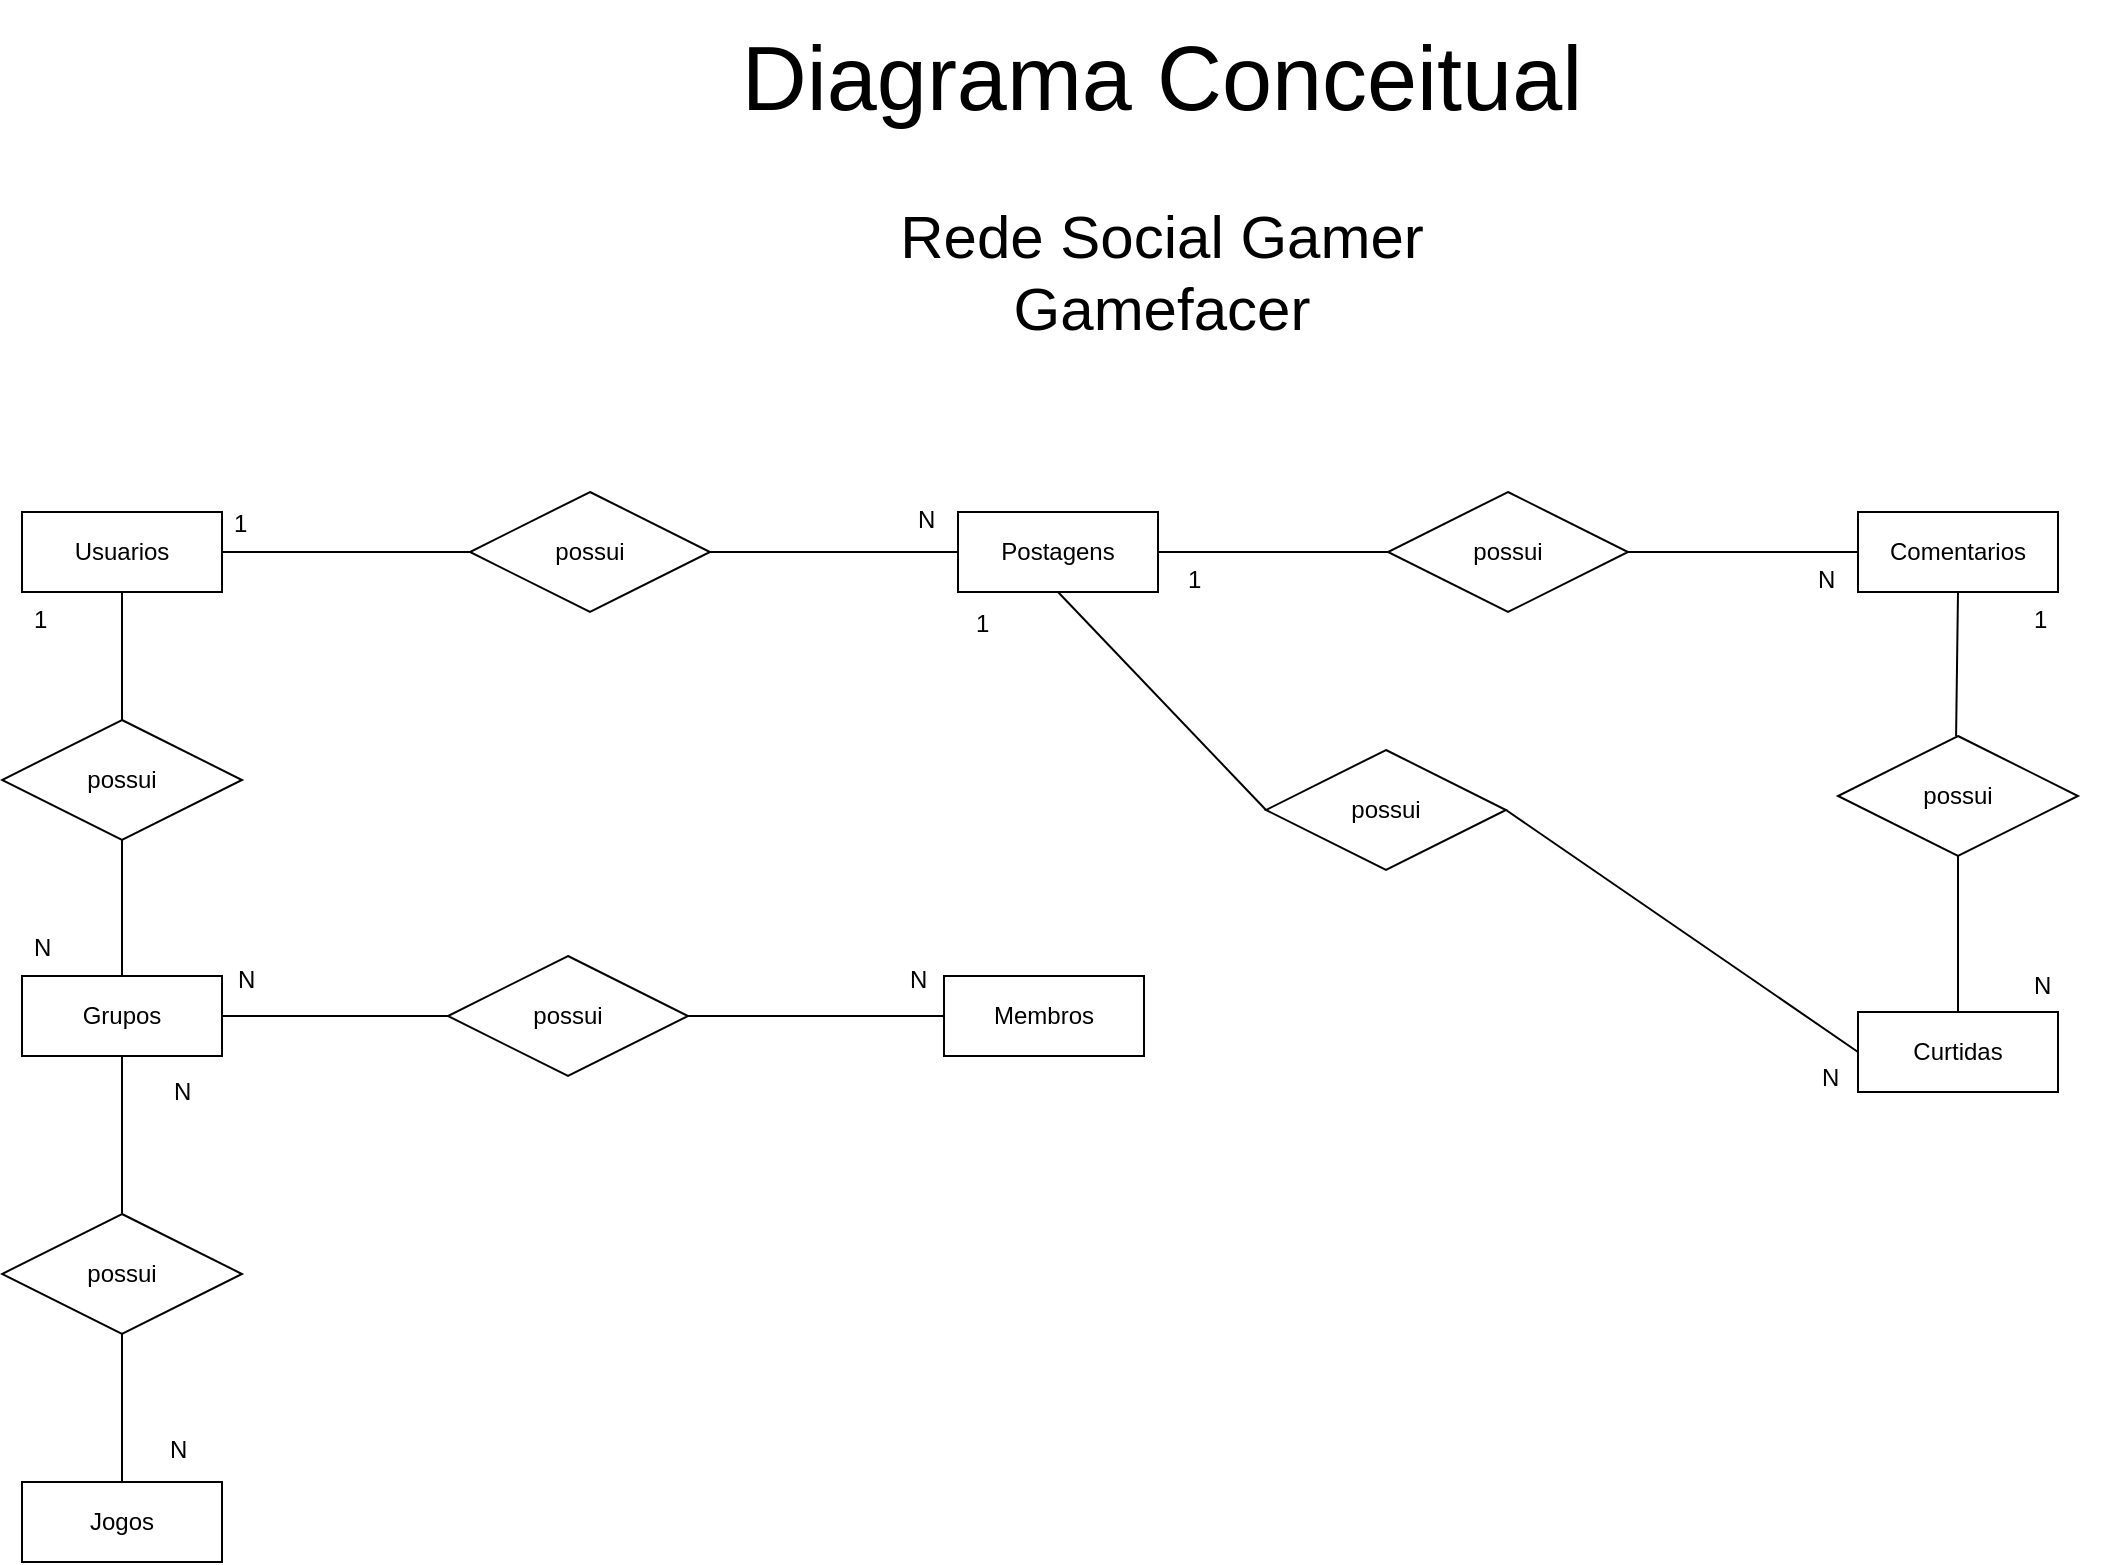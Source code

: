 <mxfile version="24.7.16" pages="2">
  <diagram name="Diagrama Conceitual" id="CC8LLleVV1qBTFCVBhWN">
    <mxGraphModel grid="0" page="0" gridSize="10" guides="1" tooltips="1" connect="1" arrows="1" fold="1" pageScale="1" pageWidth="827" pageHeight="1169" math="0" shadow="0">
      <root>
        <mxCell id="0" />
        <mxCell id="1" parent="0" />
        <mxCell id="x_O4aQSKaC0x3yO4h5Vk-1" value="Diagrama Conceitual" style="text;html=1;align=center;verticalAlign=middle;whiteSpace=wrap;rounded=0;fontSize=45;" vertex="1" parent="1">
          <mxGeometry x="-462" y="-333" width="462" height="77" as="geometry" />
        </mxCell>
        <mxCell id="x_O4aQSKaC0x3yO4h5Vk-2" value="Rede Social Gamer&lt;div&gt;Gamefacer&lt;/div&gt;" style="text;html=1;align=center;verticalAlign=middle;whiteSpace=wrap;rounded=0;fontSize=30;" vertex="1" parent="1">
          <mxGeometry x="-462" y="-236" width="462" height="77" as="geometry" />
        </mxCell>
        <mxCell id="x_O4aQSKaC0x3yO4h5Vk-4" value="Usuarios" style="whiteSpace=wrap;html=1;align=center;" vertex="1" parent="1">
          <mxGeometry x="-801" y="-77" width="100" height="40" as="geometry" />
        </mxCell>
        <mxCell id="x_O4aQSKaC0x3yO4h5Vk-5" value="Postagens" style="whiteSpace=wrap;html=1;align=center;" vertex="1" parent="1">
          <mxGeometry x="-333" y="-77" width="100" height="40" as="geometry" />
        </mxCell>
        <mxCell id="x_O4aQSKaC0x3yO4h5Vk-6" value="Comentarios" style="whiteSpace=wrap;html=1;align=center;" vertex="1" parent="1">
          <mxGeometry x="117" y="-77" width="100" height="40" as="geometry" />
        </mxCell>
        <mxCell id="x_O4aQSKaC0x3yO4h5Vk-7" value="Curtidas" style="whiteSpace=wrap;html=1;align=center;" vertex="1" parent="1">
          <mxGeometry x="117" y="173" width="100" height="40" as="geometry" />
        </mxCell>
        <mxCell id="x_O4aQSKaC0x3yO4h5Vk-8" value="Grupos" style="whiteSpace=wrap;html=1;align=center;" vertex="1" parent="1">
          <mxGeometry x="-801" y="155" width="100" height="40" as="geometry" />
        </mxCell>
        <mxCell id="x_O4aQSKaC0x3yO4h5Vk-9" value="Membros" style="whiteSpace=wrap;html=1;align=center;" vertex="1" parent="1">
          <mxGeometry x="-340" y="155" width="100" height="40" as="geometry" />
        </mxCell>
        <mxCell id="x_O4aQSKaC0x3yO4h5Vk-10" value="Jogos" style="whiteSpace=wrap;html=1;align=center;" vertex="1" parent="1">
          <mxGeometry x="-801" y="408" width="100" height="40" as="geometry" />
        </mxCell>
        <mxCell id="x_O4aQSKaC0x3yO4h5Vk-11" value="possui" style="shape=rhombus;perimeter=rhombusPerimeter;whiteSpace=wrap;html=1;align=center;" vertex="1" parent="1">
          <mxGeometry x="-577" y="-87" width="120" height="60" as="geometry" />
        </mxCell>
        <mxCell id="x_O4aQSKaC0x3yO4h5Vk-12" value="possui" style="shape=rhombus;perimeter=rhombusPerimeter;whiteSpace=wrap;html=1;align=center;" vertex="1" parent="1">
          <mxGeometry x="-118" y="-87" width="120" height="60" as="geometry" />
        </mxCell>
        <mxCell id="x_O4aQSKaC0x3yO4h5Vk-13" value="possui" style="shape=rhombus;perimeter=rhombusPerimeter;whiteSpace=wrap;html=1;align=center;" vertex="1" parent="1">
          <mxGeometry x="107" y="35" width="120" height="60" as="geometry" />
        </mxCell>
        <mxCell id="x_O4aQSKaC0x3yO4h5Vk-14" value="possui" style="shape=rhombus;perimeter=rhombusPerimeter;whiteSpace=wrap;html=1;align=center;" vertex="1" parent="1">
          <mxGeometry x="-811" y="274" width="120" height="60" as="geometry" />
        </mxCell>
        <mxCell id="x_O4aQSKaC0x3yO4h5Vk-15" value="possui" style="shape=rhombus;perimeter=rhombusPerimeter;whiteSpace=wrap;html=1;align=center;" vertex="1" parent="1">
          <mxGeometry x="-588" y="145" width="120" height="60" as="geometry" />
        </mxCell>
        <mxCell id="x_O4aQSKaC0x3yO4h5Vk-16" value="" style="endArrow=none;html=1;rounded=0;fontSize=12;startSize=8;endSize=8;curved=1;exitX=1;exitY=0.5;exitDx=0;exitDy=0;entryX=0;entryY=0.5;entryDx=0;entryDy=0;" edge="1" parent="1" source="x_O4aQSKaC0x3yO4h5Vk-4" target="x_O4aQSKaC0x3yO4h5Vk-11">
          <mxGeometry relative="1" as="geometry">
            <mxPoint x="-718" y="-8" as="sourcePoint" />
            <mxPoint x="-558" y="-8" as="targetPoint" />
          </mxGeometry>
        </mxCell>
        <mxCell id="x_O4aQSKaC0x3yO4h5Vk-17" value="" style="endArrow=none;html=1;rounded=0;fontSize=12;startSize=8;endSize=8;curved=1;exitX=1;exitY=0.5;exitDx=0;exitDy=0;entryX=0;entryY=0.5;entryDx=0;entryDy=0;" edge="1" parent="1" source="x_O4aQSKaC0x3yO4h5Vk-11" target="x_O4aQSKaC0x3yO4h5Vk-5">
          <mxGeometry relative="1" as="geometry">
            <mxPoint x="-471" y="4" as="sourcePoint" />
            <mxPoint x="-351" y="4" as="targetPoint" />
          </mxGeometry>
        </mxCell>
        <mxCell id="x_O4aQSKaC0x3yO4h5Vk-18" value="" style="endArrow=none;html=1;rounded=0;fontSize=12;startSize=8;endSize=8;curved=1;exitX=1;exitY=0.5;exitDx=0;exitDy=0;entryX=0;entryY=0.5;entryDx=0;entryDy=0;" edge="1" parent="1" source="x_O4aQSKaC0x3yO4h5Vk-5" target="x_O4aQSKaC0x3yO4h5Vk-12">
          <mxGeometry relative="1" as="geometry">
            <mxPoint x="-233" y="-47" as="sourcePoint" />
            <mxPoint x="-109" y="-47" as="targetPoint" />
          </mxGeometry>
        </mxCell>
        <mxCell id="x_O4aQSKaC0x3yO4h5Vk-19" value="" style="endArrow=none;html=1;rounded=0;fontSize=12;startSize=8;endSize=8;curved=1;exitX=1;exitY=0.5;exitDx=0;exitDy=0;entryX=0;entryY=0.5;entryDx=0;entryDy=0;" edge="1" parent="1" source="x_O4aQSKaC0x3yO4h5Vk-12" target="x_O4aQSKaC0x3yO4h5Vk-6">
          <mxGeometry relative="1" as="geometry">
            <mxPoint x="-14.96" y="-17.02" as="sourcePoint" />
            <mxPoint x="107" y="-19" as="targetPoint" />
          </mxGeometry>
        </mxCell>
        <mxCell id="x_O4aQSKaC0x3yO4h5Vk-21" value="" style="endArrow=none;html=1;rounded=0;fontSize=12;startSize=8;endSize=8;curved=1;exitX=0.5;exitY=1;exitDx=0;exitDy=0;entryX=0.492;entryY=0;entryDx=0;entryDy=0;entryPerimeter=0;" edge="1" parent="1" source="x_O4aQSKaC0x3yO4h5Vk-6" target="x_O4aQSKaC0x3yO4h5Vk-13">
          <mxGeometry relative="1" as="geometry">
            <mxPoint x="15" y="7" as="sourcePoint" />
            <mxPoint x="130" y="7" as="targetPoint" />
          </mxGeometry>
        </mxCell>
        <mxCell id="x_O4aQSKaC0x3yO4h5Vk-22" value="" style="endArrow=none;html=1;rounded=0;fontSize=12;startSize=8;endSize=8;curved=1;exitX=0.5;exitY=1;exitDx=0;exitDy=0;entryX=0.5;entryY=0;entryDx=0;entryDy=0;" edge="1" parent="1" source="x_O4aQSKaC0x3yO4h5Vk-13" target="x_O4aQSKaC0x3yO4h5Vk-7">
          <mxGeometry relative="1" as="geometry">
            <mxPoint x="89" y="90" as="sourcePoint" />
            <mxPoint x="88" y="162" as="targetPoint" />
          </mxGeometry>
        </mxCell>
        <mxCell id="x_O4aQSKaC0x3yO4h5Vk-24" value="" style="endArrow=none;html=1;rounded=0;fontSize=12;startSize=8;endSize=8;curved=1;exitX=1;exitY=0.5;exitDx=0;exitDy=0;entryX=0;entryY=0.5;entryDx=0;entryDy=0;" edge="1" parent="1" source="S9aa1LkK4K-3fdbfS3HC-1" target="x_O4aQSKaC0x3yO4h5Vk-7">
          <mxGeometry relative="1" as="geometry">
            <mxPoint x="-33" y="59" as="sourcePoint" />
            <mxPoint x="-33" y="137" as="targetPoint" />
          </mxGeometry>
        </mxCell>
        <mxCell id="x_O4aQSKaC0x3yO4h5Vk-25" value="1" style="text;strokeColor=none;fillColor=none;spacingLeft=4;spacingRight=4;overflow=hidden;rotatable=0;points=[[0,0.5],[1,0.5]];portConstraint=eastwest;fontSize=12;whiteSpace=wrap;html=1;" vertex="1" parent="1">
          <mxGeometry x="-701" y="-85" width="40" height="30" as="geometry" />
        </mxCell>
        <mxCell id="x_O4aQSKaC0x3yO4h5Vk-26" value="N" style="text;strokeColor=none;fillColor=none;spacingLeft=4;spacingRight=4;overflow=hidden;rotatable=0;points=[[0,0.5],[1,0.5]];portConstraint=eastwest;fontSize=12;whiteSpace=wrap;html=1;" vertex="1" parent="1">
          <mxGeometry x="-359" y="-87" width="40" height="30" as="geometry" />
        </mxCell>
        <mxCell id="x_O4aQSKaC0x3yO4h5Vk-27" value="N" style="text;strokeColor=none;fillColor=none;spacingLeft=4;spacingRight=4;overflow=hidden;rotatable=0;points=[[0,0.5],[1,0.5]];portConstraint=eastwest;fontSize=12;whiteSpace=wrap;html=1;" vertex="1" parent="1">
          <mxGeometry x="91" y="-57" width="40" height="30" as="geometry" />
        </mxCell>
        <mxCell id="x_O4aQSKaC0x3yO4h5Vk-28" value="N" style="text;strokeColor=none;fillColor=none;spacingLeft=4;spacingRight=4;overflow=hidden;rotatable=0;points=[[0,0.5],[1,0.5]];portConstraint=eastwest;fontSize=12;whiteSpace=wrap;html=1;" vertex="1" parent="1">
          <mxGeometry x="199" y="146" width="40" height="30" as="geometry" />
        </mxCell>
        <mxCell id="x_O4aQSKaC0x3yO4h5Vk-29" value="N" style="text;strokeColor=none;fillColor=none;spacingLeft=4;spacingRight=4;overflow=hidden;rotatable=0;points=[[0,0.5],[1,0.5]];portConstraint=eastwest;fontSize=12;whiteSpace=wrap;html=1;" vertex="1" parent="1">
          <mxGeometry x="93" y="192" width="40" height="30" as="geometry" />
        </mxCell>
        <mxCell id="x_O4aQSKaC0x3yO4h5Vk-30" value="1" style="text;strokeColor=none;fillColor=none;spacingLeft=4;spacingRight=4;overflow=hidden;rotatable=0;points=[[0,0.5],[1,0.5]];portConstraint=eastwest;fontSize=12;whiteSpace=wrap;html=1;" vertex="1" parent="1">
          <mxGeometry x="199" y="-37" width="40" height="30" as="geometry" />
        </mxCell>
        <mxCell id="x_O4aQSKaC0x3yO4h5Vk-31" value="1" style="text;strokeColor=none;fillColor=none;spacingLeft=4;spacingRight=4;overflow=hidden;rotatable=0;points=[[0,0.5],[1,0.5]];portConstraint=eastwest;fontSize=12;whiteSpace=wrap;html=1;" vertex="1" parent="1">
          <mxGeometry x="-330" y="-35" width="40" height="30" as="geometry" />
        </mxCell>
        <mxCell id="x_O4aQSKaC0x3yO4h5Vk-32" value="" style="endArrow=none;html=1;rounded=0;fontSize=12;startSize=8;endSize=8;curved=1;exitX=1;exitY=0.5;exitDx=0;exitDy=0;entryX=0;entryY=0.5;entryDx=0;entryDy=0;" edge="1" parent="1" source="x_O4aQSKaC0x3yO4h5Vk-8" target="x_O4aQSKaC0x3yO4h5Vk-15">
          <mxGeometry relative="1" as="geometry">
            <mxPoint x="-664" y="139" as="sourcePoint" />
            <mxPoint x="-540" y="139" as="targetPoint" />
          </mxGeometry>
        </mxCell>
        <mxCell id="x_O4aQSKaC0x3yO4h5Vk-33" value="possui" style="shape=rhombus;perimeter=rhombusPerimeter;whiteSpace=wrap;html=1;align=center;" vertex="1" parent="1">
          <mxGeometry x="-811" y="27" width="120" height="60" as="geometry" />
        </mxCell>
        <mxCell id="x_O4aQSKaC0x3yO4h5Vk-34" value="" style="endArrow=none;html=1;rounded=0;fontSize=12;startSize=8;endSize=8;curved=1;exitX=0.5;exitY=1;exitDx=0;exitDy=0;entryX=0.5;entryY=0;entryDx=0;entryDy=0;" edge="1" parent="1" source="x_O4aQSKaC0x3yO4h5Vk-4" target="x_O4aQSKaC0x3yO4h5Vk-33">
          <mxGeometry relative="1" as="geometry">
            <mxPoint x="-665" y="47" as="sourcePoint" />
            <mxPoint x="-751" y="32" as="targetPoint" />
          </mxGeometry>
        </mxCell>
        <mxCell id="x_O4aQSKaC0x3yO4h5Vk-35" value="" style="endArrow=none;html=1;rounded=0;fontSize=12;startSize=8;endSize=8;curved=1;entryX=0.5;entryY=0;entryDx=0;entryDy=0;exitX=0.5;exitY=1;exitDx=0;exitDy=0;" edge="1" parent="1" source="x_O4aQSKaC0x3yO4h5Vk-33" target="x_O4aQSKaC0x3yO4h5Vk-8">
          <mxGeometry relative="1" as="geometry">
            <mxPoint x="-751" y="100" as="sourcePoint" />
            <mxPoint x="-685" y="124" as="targetPoint" />
          </mxGeometry>
        </mxCell>
        <mxCell id="x_O4aQSKaC0x3yO4h5Vk-36" value="" style="endArrow=none;html=1;rounded=0;fontSize=12;startSize=8;endSize=8;curved=1;exitX=1;exitY=0.5;exitDx=0;exitDy=0;entryX=0;entryY=0.5;entryDx=0;entryDy=0;" edge="1" parent="1" source="x_O4aQSKaC0x3yO4h5Vk-15" target="x_O4aQSKaC0x3yO4h5Vk-9">
          <mxGeometry relative="1" as="geometry">
            <mxPoint x="-497" y="218" as="sourcePoint" />
            <mxPoint x="-384" y="218" as="targetPoint" />
          </mxGeometry>
        </mxCell>
        <mxCell id="x_O4aQSKaC0x3yO4h5Vk-39" value="1" style="text;strokeColor=none;fillColor=none;spacingLeft=4;spacingRight=4;overflow=hidden;rotatable=0;points=[[0,0.5],[1,0.5]];portConstraint=eastwest;fontSize=12;whiteSpace=wrap;html=1;" vertex="1" parent="1">
          <mxGeometry x="-801" y="-37" width="40" height="30" as="geometry" />
        </mxCell>
        <mxCell id="x_O4aQSKaC0x3yO4h5Vk-40" value="N" style="text;strokeColor=none;fillColor=none;spacingLeft=4;spacingRight=4;overflow=hidden;rotatable=0;points=[[0,0.5],[1,0.5]];portConstraint=eastwest;fontSize=12;whiteSpace=wrap;html=1;" vertex="1" parent="1">
          <mxGeometry x="-801" y="127" width="40" height="30" as="geometry" />
        </mxCell>
        <mxCell id="x_O4aQSKaC0x3yO4h5Vk-41" value="N" style="text;strokeColor=none;fillColor=none;spacingLeft=4;spacingRight=4;overflow=hidden;rotatable=0;points=[[0,0.5],[1,0.5]];portConstraint=eastwest;fontSize=12;whiteSpace=wrap;html=1;" vertex="1" parent="1">
          <mxGeometry x="-731" y="199" width="40" height="30" as="geometry" />
        </mxCell>
        <mxCell id="x_O4aQSKaC0x3yO4h5Vk-42" value="N" style="text;strokeColor=none;fillColor=none;spacingLeft=4;spacingRight=4;overflow=hidden;rotatable=0;points=[[0,0.5],[1,0.5]];portConstraint=eastwest;fontSize=12;whiteSpace=wrap;html=1;" vertex="1" parent="1">
          <mxGeometry x="-733" y="378" width="40" height="30" as="geometry" />
        </mxCell>
        <mxCell id="x_O4aQSKaC0x3yO4h5Vk-43" value="N" style="text;strokeColor=none;fillColor=none;spacingLeft=4;spacingRight=4;overflow=hidden;rotatable=0;points=[[0,0.5],[1,0.5]];portConstraint=eastwest;fontSize=12;whiteSpace=wrap;html=1;" vertex="1" parent="1">
          <mxGeometry x="-699" y="143" width="40" height="30" as="geometry" />
        </mxCell>
        <mxCell id="x_O4aQSKaC0x3yO4h5Vk-44" value="N" style="text;strokeColor=none;fillColor=none;spacingLeft=4;spacingRight=4;overflow=hidden;rotatable=0;points=[[0,0.5],[1,0.5]];portConstraint=eastwest;fontSize=12;whiteSpace=wrap;html=1;" vertex="1" parent="1">
          <mxGeometry x="-363" y="143" width="40" height="30" as="geometry" />
        </mxCell>
        <mxCell id="x_O4aQSKaC0x3yO4h5Vk-45" value="" style="endArrow=none;html=1;rounded=0;fontSize=12;startSize=8;endSize=8;curved=1;entryX=0.5;entryY=0;entryDx=0;entryDy=0;exitX=0.5;exitY=1;exitDx=0;exitDy=0;" edge="1" parent="1" source="x_O4aQSKaC0x3yO4h5Vk-8" target="x_O4aQSKaC0x3yO4h5Vk-14">
          <mxGeometry relative="1" as="geometry">
            <mxPoint x="-674" y="211" as="sourcePoint" />
            <mxPoint x="-674" y="279" as="targetPoint" />
          </mxGeometry>
        </mxCell>
        <mxCell id="x_O4aQSKaC0x3yO4h5Vk-46" value="" style="endArrow=none;html=1;rounded=0;fontSize=12;startSize=8;endSize=8;curved=1;entryX=0.5;entryY=0;entryDx=0;entryDy=0;exitX=0.5;exitY=1;exitDx=0;exitDy=0;" edge="1" parent="1" source="x_O4aQSKaC0x3yO4h5Vk-14" target="x_O4aQSKaC0x3yO4h5Vk-10">
          <mxGeometry relative="1" as="geometry">
            <mxPoint x="-653" y="313" as="sourcePoint" />
            <mxPoint x="-653" y="392" as="targetPoint" />
          </mxGeometry>
        </mxCell>
        <mxCell id="S9aa1LkK4K-3fdbfS3HC-1" value="possui" style="shape=rhombus;perimeter=rhombusPerimeter;whiteSpace=wrap;html=1;align=center;" vertex="1" parent="1">
          <mxGeometry x="-179" y="42" width="120" height="60" as="geometry" />
        </mxCell>
        <mxCell id="S9aa1LkK4K-3fdbfS3HC-2" value="" style="endArrow=none;html=1;rounded=0;fontSize=12;startSize=8;endSize=8;curved=1;exitX=0.5;exitY=1;exitDx=0;exitDy=0;entryX=0;entryY=0.5;entryDx=0;entryDy=0;" edge="1" parent="1" source="x_O4aQSKaC0x3yO4h5Vk-5" target="S9aa1LkK4K-3fdbfS3HC-1">
          <mxGeometry relative="1" as="geometry">
            <mxPoint x="-277" y="39" as="sourcePoint" />
            <mxPoint x="-131" y="132" as="targetPoint" />
          </mxGeometry>
        </mxCell>
        <mxCell id="S9aa1LkK4K-3fdbfS3HC-3" value="1" style="text;strokeColor=none;fillColor=none;spacingLeft=4;spacingRight=4;overflow=hidden;rotatable=0;points=[[0,0.5],[1,0.5]];portConstraint=eastwest;fontSize=12;whiteSpace=wrap;html=1;" vertex="1" parent="1">
          <mxGeometry x="-224" y="-57" width="40" height="30" as="geometry" />
        </mxCell>
      </root>
    </mxGraphModel>
  </diagram>
  <diagram id="h6Gxv3cjjbfuJWmUuY9S" name="Diagrama Logico">
    <mxGraphModel grid="0" page="0" gridSize="10" guides="1" tooltips="1" connect="1" arrows="1" fold="1" pageScale="1" pageWidth="827" pageHeight="1169" math="0" shadow="0">
      <root>
        <mxCell id="0" />
        <mxCell id="1" parent="0" />
        <mxCell id="qojPGHn3LLw-u9lGadzY-1" value="Diagrama Lógico" style="text;html=1;align=center;verticalAlign=middle;whiteSpace=wrap;rounded=0;fontSize=45;" vertex="1" parent="1">
          <mxGeometry x="-223" y="-841" width="462" height="77" as="geometry" />
        </mxCell>
        <mxCell id="vTq5wuSAa58Qdb8LBSVn-1" value="Rede Social Gamer&lt;div&gt;Gamefacer&lt;/div&gt;" style="text;html=1;align=center;verticalAlign=middle;whiteSpace=wrap;rounded=0;fontSize=30;" vertex="1" parent="1">
          <mxGeometry x="-228" y="-757" width="462" height="77" as="geometry" />
        </mxCell>
        <mxCell id="4cTYFnNjRpCWiYsqCbcR-1" value="Usuarios" style="shape=table;startSize=30;container=1;collapsible=1;childLayout=tableLayout;fixedRows=1;rowLines=0;fontStyle=1;align=center;resizeLast=1;html=1;" vertex="1" parent="1">
          <mxGeometry x="-907" y="-487" width="239.75" height="210" as="geometry" />
        </mxCell>
        <mxCell id="4cTYFnNjRpCWiYsqCbcR-2" value="" style="shape=tableRow;horizontal=0;startSize=0;swimlaneHead=0;swimlaneBody=0;fillColor=none;collapsible=0;dropTarget=0;points=[[0,0.5],[1,0.5]];portConstraint=eastwest;top=0;left=0;right=0;bottom=1;" vertex="1" parent="4cTYFnNjRpCWiYsqCbcR-1">
          <mxGeometry y="30" width="239.75" height="30" as="geometry" />
        </mxCell>
        <mxCell id="4cTYFnNjRpCWiYsqCbcR-3" value="PK" style="shape=partialRectangle;connectable=0;fillColor=none;top=0;left=0;bottom=0;right=0;fontStyle=1;overflow=hidden;whiteSpace=wrap;html=1;" vertex="1" parent="4cTYFnNjRpCWiYsqCbcR-2">
          <mxGeometry width="30" height="30" as="geometry">
            <mxRectangle width="30" height="30" as="alternateBounds" />
          </mxGeometry>
        </mxCell>
        <mxCell id="4cTYFnNjRpCWiYsqCbcR-4" value="IdUsuario : INT" style="shape=partialRectangle;connectable=0;fillColor=none;top=0;left=0;bottom=0;right=0;align=left;spacingLeft=6;fontStyle=5;overflow=hidden;whiteSpace=wrap;html=1;" vertex="1" parent="4cTYFnNjRpCWiYsqCbcR-2">
          <mxGeometry x="30" width="209.75" height="30" as="geometry">
            <mxRectangle width="209.75" height="30" as="alternateBounds" />
          </mxGeometry>
        </mxCell>
        <mxCell id="4cTYFnNjRpCWiYsqCbcR-5" value="" style="shape=tableRow;horizontal=0;startSize=0;swimlaneHead=0;swimlaneBody=0;fillColor=none;collapsible=0;dropTarget=0;points=[[0,0.5],[1,0.5]];portConstraint=eastwest;top=0;left=0;right=0;bottom=0;" vertex="1" parent="4cTYFnNjRpCWiYsqCbcR-1">
          <mxGeometry y="60" width="239.75" height="30" as="geometry" />
        </mxCell>
        <mxCell id="4cTYFnNjRpCWiYsqCbcR-6" value="" style="shape=partialRectangle;connectable=0;fillColor=none;top=0;left=0;bottom=0;right=0;editable=1;overflow=hidden;whiteSpace=wrap;html=1;" vertex="1" parent="4cTYFnNjRpCWiYsqCbcR-5">
          <mxGeometry width="30" height="30" as="geometry">
            <mxRectangle width="30" height="30" as="alternateBounds" />
          </mxGeometry>
        </mxCell>
        <mxCell id="4cTYFnNjRpCWiYsqCbcR-7" value="NomeUsuario : NVARCHAR(MAX)" style="shape=partialRectangle;connectable=0;fillColor=none;top=0;left=0;bottom=0;right=0;align=left;spacingLeft=6;overflow=hidden;whiteSpace=wrap;html=1;" vertex="1" parent="4cTYFnNjRpCWiYsqCbcR-5">
          <mxGeometry x="30" width="209.75" height="30" as="geometry">
            <mxRectangle width="209.75" height="30" as="alternateBounds" />
          </mxGeometry>
        </mxCell>
        <mxCell id="4cTYFnNjRpCWiYsqCbcR-8" value="" style="shape=tableRow;horizontal=0;startSize=0;swimlaneHead=0;swimlaneBody=0;fillColor=none;collapsible=0;dropTarget=0;points=[[0,0.5],[1,0.5]];portConstraint=eastwest;top=0;left=0;right=0;bottom=0;" vertex="1" parent="4cTYFnNjRpCWiYsqCbcR-1">
          <mxGeometry y="90" width="239.75" height="30" as="geometry" />
        </mxCell>
        <mxCell id="4cTYFnNjRpCWiYsqCbcR-9" value="" style="shape=partialRectangle;connectable=0;fillColor=none;top=0;left=0;bottom=0;right=0;editable=1;overflow=hidden;whiteSpace=wrap;html=1;" vertex="1" parent="4cTYFnNjRpCWiYsqCbcR-8">
          <mxGeometry width="30" height="30" as="geometry">
            <mxRectangle width="30" height="30" as="alternateBounds" />
          </mxGeometry>
        </mxCell>
        <mxCell id="4cTYFnNjRpCWiYsqCbcR-10" value="Email : NVARCHAR(MAX)" style="shape=partialRectangle;connectable=0;fillColor=none;top=0;left=0;bottom=0;right=0;align=left;spacingLeft=6;overflow=hidden;whiteSpace=wrap;html=1;" vertex="1" parent="4cTYFnNjRpCWiYsqCbcR-8">
          <mxGeometry x="30" width="209.75" height="30" as="geometry">
            <mxRectangle width="209.75" height="30" as="alternateBounds" />
          </mxGeometry>
        </mxCell>
        <mxCell id="4cTYFnNjRpCWiYsqCbcR-11" value="" style="shape=tableRow;horizontal=0;startSize=0;swimlaneHead=0;swimlaneBody=0;fillColor=none;collapsible=0;dropTarget=0;points=[[0,0.5],[1,0.5]];portConstraint=eastwest;top=0;left=0;right=0;bottom=0;" vertex="1" parent="4cTYFnNjRpCWiYsqCbcR-1">
          <mxGeometry y="120" width="239.75" height="30" as="geometry" />
        </mxCell>
        <mxCell id="4cTYFnNjRpCWiYsqCbcR-12" value="" style="shape=partialRectangle;connectable=0;fillColor=none;top=0;left=0;bottom=0;right=0;editable=1;overflow=hidden;whiteSpace=wrap;html=1;" vertex="1" parent="4cTYFnNjRpCWiYsqCbcR-11">
          <mxGeometry width="30" height="30" as="geometry">
            <mxRectangle width="30" height="30" as="alternateBounds" />
          </mxGeometry>
        </mxCell>
        <mxCell id="4cTYFnNjRpCWiYsqCbcR-13" value="Senha : NVARCHAR(MAX)" style="shape=partialRectangle;connectable=0;fillColor=none;top=0;left=0;bottom=0;right=0;align=left;spacingLeft=6;overflow=hidden;whiteSpace=wrap;html=1;" vertex="1" parent="4cTYFnNjRpCWiYsqCbcR-11">
          <mxGeometry x="30" width="209.75" height="30" as="geometry">
            <mxRectangle width="209.75" height="30" as="alternateBounds" />
          </mxGeometry>
        </mxCell>
        <mxCell id="4cTYFnNjRpCWiYsqCbcR-14" value="" style="shape=tableRow;horizontal=0;startSize=0;swimlaneHead=0;swimlaneBody=0;fillColor=none;collapsible=0;dropTarget=0;points=[[0,0.5],[1,0.5]];portConstraint=eastwest;top=0;left=0;right=0;bottom=0;" vertex="1" parent="4cTYFnNjRpCWiYsqCbcR-1">
          <mxGeometry y="150" width="239.75" height="30" as="geometry" />
        </mxCell>
        <mxCell id="4cTYFnNjRpCWiYsqCbcR-15" value="" style="shape=partialRectangle;connectable=0;fillColor=none;top=0;left=0;bottom=0;right=0;editable=1;overflow=hidden;whiteSpace=wrap;html=1;" vertex="1" parent="4cTYFnNjRpCWiYsqCbcR-14">
          <mxGeometry width="30" height="30" as="geometry">
            <mxRectangle width="30" height="30" as="alternateBounds" />
          </mxGeometry>
        </mxCell>
        <mxCell id="4cTYFnNjRpCWiYsqCbcR-16" value="DataCriacao: NVARCHAR(MAX)" style="shape=partialRectangle;connectable=0;fillColor=none;top=0;left=0;bottom=0;right=0;align=left;spacingLeft=6;overflow=hidden;whiteSpace=wrap;html=1;" vertex="1" parent="4cTYFnNjRpCWiYsqCbcR-14">
          <mxGeometry x="30" width="209.75" height="30" as="geometry">
            <mxRectangle width="209.75" height="30" as="alternateBounds" />
          </mxGeometry>
        </mxCell>
        <mxCell id="4cTYFnNjRpCWiYsqCbcR-17" value="" style="shape=tableRow;horizontal=0;startSize=0;swimlaneHead=0;swimlaneBody=0;fillColor=none;collapsible=0;dropTarget=0;points=[[0,0.5],[1,0.5]];portConstraint=eastwest;top=0;left=0;right=0;bottom=0;" vertex="1" parent="4cTYFnNjRpCWiYsqCbcR-1">
          <mxGeometry y="180" width="239.75" height="30" as="geometry" />
        </mxCell>
        <mxCell id="4cTYFnNjRpCWiYsqCbcR-18" value="" style="shape=partialRectangle;connectable=0;fillColor=none;top=0;left=0;bottom=0;right=0;editable=1;overflow=hidden;whiteSpace=wrap;html=1;" vertex="1" parent="4cTYFnNjRpCWiYsqCbcR-17">
          <mxGeometry width="30" height="30" as="geometry">
            <mxRectangle width="30" height="30" as="alternateBounds" />
          </mxGeometry>
        </mxCell>
        <mxCell id="4cTYFnNjRpCWiYsqCbcR-19" value="AvatarURL: NVARCHAR(MAX)" style="shape=partialRectangle;connectable=0;fillColor=none;top=0;left=0;bottom=0;right=0;align=left;spacingLeft=6;overflow=hidden;whiteSpace=wrap;html=1;" vertex="1" parent="4cTYFnNjRpCWiYsqCbcR-17">
          <mxGeometry x="30" width="209.75" height="30" as="geometry">
            <mxRectangle width="209.75" height="30" as="alternateBounds" />
          </mxGeometry>
        </mxCell>
        <mxCell id="zSYXW1qYqLA8g867tIXC-58" value="Postagens" style="shape=table;startSize=30;container=1;collapsible=1;childLayout=tableLayout;fixedRows=1;rowLines=0;fontStyle=1;align=center;resizeLast=1;html=1;whiteSpace=wrap;" vertex="1" parent="1">
          <mxGeometry x="-489" y="-660" width="273.75" height="180" as="geometry" />
        </mxCell>
        <mxCell id="zSYXW1qYqLA8g867tIXC-62" value="" style="shape=tableRow;horizontal=0;startSize=0;swimlaneHead=0;swimlaneBody=0;fillColor=none;collapsible=0;dropTarget=0;points=[[0,0.5],[1,0.5]];portConstraint=eastwest;top=0;left=0;right=0;bottom=1;html=1;" vertex="1" parent="zSYXW1qYqLA8g867tIXC-58">
          <mxGeometry y="30" width="273.75" height="30" as="geometry" />
        </mxCell>
        <mxCell id="zSYXW1qYqLA8g867tIXC-63" value="PK" style="shape=partialRectangle;connectable=0;fillColor=none;top=0;left=0;bottom=0;right=0;fontStyle=1;overflow=hidden;html=1;whiteSpace=wrap;" vertex="1" parent="zSYXW1qYqLA8g867tIXC-62">
          <mxGeometry width="60" height="30" as="geometry">
            <mxRectangle width="60" height="30" as="alternateBounds" />
          </mxGeometry>
        </mxCell>
        <mxCell id="zSYXW1qYqLA8g867tIXC-64" value="IdPostagem : INT" style="shape=partialRectangle;connectable=0;fillColor=none;top=0;left=0;bottom=0;right=0;align=left;spacingLeft=6;fontStyle=5;overflow=hidden;html=1;whiteSpace=wrap;" vertex="1" parent="zSYXW1qYqLA8g867tIXC-62">
          <mxGeometry x="60" width="213.75" height="30" as="geometry">
            <mxRectangle width="213.75" height="30" as="alternateBounds" />
          </mxGeometry>
        </mxCell>
        <mxCell id="zSYXW1qYqLA8g867tIXC-104" value="" style="shape=tableRow;horizontal=0;startSize=0;swimlaneHead=0;swimlaneBody=0;fillColor=none;collapsible=0;dropTarget=0;points=[[0,0.5],[1,0.5]];portConstraint=eastwest;top=0;left=0;right=0;bottom=0;html=1;" vertex="1" parent="zSYXW1qYqLA8g867tIXC-58">
          <mxGeometry y="60" width="273.75" height="30" as="geometry" />
        </mxCell>
        <mxCell id="zSYXW1qYqLA8g867tIXC-105" value="" style="shape=partialRectangle;connectable=0;fillColor=none;top=0;left=0;bottom=0;right=0;editable=1;overflow=hidden;html=1;whiteSpace=wrap;" vertex="1" parent="zSYXW1qYqLA8g867tIXC-104">
          <mxGeometry width="60" height="30" as="geometry">
            <mxRectangle width="60" height="30" as="alternateBounds" />
          </mxGeometry>
        </mxCell>
        <mxCell id="zSYXW1qYqLA8g867tIXC-106" value="ConteudoTexto : NVARCHAR(MAX)" style="shape=partialRectangle;connectable=0;fillColor=none;top=0;left=0;bottom=0;right=0;align=left;spacingLeft=6;overflow=hidden;html=1;whiteSpace=wrap;" vertex="1" parent="zSYXW1qYqLA8g867tIXC-104">
          <mxGeometry x="60" width="213.75" height="30" as="geometry">
            <mxRectangle width="213.75" height="30" as="alternateBounds" />
          </mxGeometry>
        </mxCell>
        <mxCell id="zSYXW1qYqLA8g867tIXC-107" value="" style="shape=tableRow;horizontal=0;startSize=0;swimlaneHead=0;swimlaneBody=0;fillColor=none;collapsible=0;dropTarget=0;points=[[0,0.5],[1,0.5]];portConstraint=eastwest;top=0;left=0;right=0;bottom=0;html=1;" vertex="1" parent="zSYXW1qYqLA8g867tIXC-58">
          <mxGeometry y="90" width="273.75" height="30" as="geometry" />
        </mxCell>
        <mxCell id="zSYXW1qYqLA8g867tIXC-108" value="" style="shape=partialRectangle;connectable=0;fillColor=none;top=0;left=0;bottom=0;right=0;editable=1;overflow=hidden;html=1;whiteSpace=wrap;" vertex="1" parent="zSYXW1qYqLA8g867tIXC-107">
          <mxGeometry width="60" height="30" as="geometry">
            <mxRectangle width="60" height="30" as="alternateBounds" />
          </mxGeometry>
        </mxCell>
        <mxCell id="zSYXW1qYqLA8g867tIXC-109" value="Imagem&amp;nbsp;" style="shape=partialRectangle;connectable=0;fillColor=none;top=0;left=0;bottom=0;right=0;align=left;spacingLeft=6;overflow=hidden;html=1;whiteSpace=wrap;" vertex="1" parent="zSYXW1qYqLA8g867tIXC-107">
          <mxGeometry x="60" width="213.75" height="30" as="geometry">
            <mxRectangle width="213.75" height="30" as="alternateBounds" />
          </mxGeometry>
        </mxCell>
        <mxCell id="zSYXW1qYqLA8g867tIXC-116" value="" style="shape=tableRow;horizontal=0;startSize=0;swimlaneHead=0;swimlaneBody=0;fillColor=none;collapsible=0;dropTarget=0;points=[[0,0.5],[1,0.5]];portConstraint=eastwest;top=0;left=0;right=0;bottom=1;html=1;" vertex="1" parent="zSYXW1qYqLA8g867tIXC-58">
          <mxGeometry y="120" width="273.75" height="30" as="geometry" />
        </mxCell>
        <mxCell id="zSYXW1qYqLA8g867tIXC-117" value="" style="shape=partialRectangle;connectable=0;fillColor=none;top=0;left=0;bottom=0;right=0;fontStyle=1;overflow=hidden;html=1;whiteSpace=wrap;" vertex="1" parent="zSYXW1qYqLA8g867tIXC-116">
          <mxGeometry width="60" height="30" as="geometry">
            <mxRectangle width="60" height="30" as="alternateBounds" />
          </mxGeometry>
        </mxCell>
        <mxCell id="zSYXW1qYqLA8g867tIXC-118" value="&lt;span style=&quot;font-weight: 400;&quot;&gt;DataHora: DATATIME&lt;/span&gt;" style="shape=partialRectangle;connectable=0;fillColor=none;top=0;left=0;bottom=0;right=0;align=left;spacingLeft=6;fontStyle=5;overflow=hidden;html=1;whiteSpace=wrap;" vertex="1" parent="zSYXW1qYqLA8g867tIXC-116">
          <mxGeometry x="60" width="213.75" height="30" as="geometry">
            <mxRectangle width="213.75" height="30" as="alternateBounds" />
          </mxGeometry>
        </mxCell>
        <mxCell id="zSYXW1qYqLA8g867tIXC-119" value="" style="shape=tableRow;horizontal=0;startSize=0;swimlaneHead=0;swimlaneBody=0;fillColor=none;collapsible=0;dropTarget=0;points=[[0,0.5],[1,0.5]];portConstraint=eastwest;top=0;left=0;right=0;bottom=0;html=1;" vertex="1" parent="zSYXW1qYqLA8g867tIXC-58">
          <mxGeometry y="150" width="273.75" height="30" as="geometry" />
        </mxCell>
        <mxCell id="zSYXW1qYqLA8g867tIXC-120" value="FK" style="shape=partialRectangle;connectable=0;fillColor=none;top=0;left=0;bottom=0;right=0;editable=1;overflow=hidden;html=1;whiteSpace=wrap;" vertex="1" parent="zSYXW1qYqLA8g867tIXC-119">
          <mxGeometry width="60" height="30" as="geometry">
            <mxRectangle width="60" height="30" as="alternateBounds" />
          </mxGeometry>
        </mxCell>
        <mxCell id="zSYXW1qYqLA8g867tIXC-121" value="IdUsuarios : INT" style="shape=partialRectangle;connectable=0;fillColor=none;top=0;left=0;bottom=0;right=0;align=left;spacingLeft=6;overflow=hidden;html=1;whiteSpace=wrap;" vertex="1" parent="zSYXW1qYqLA8g867tIXC-119">
          <mxGeometry x="60" width="213.75" height="30" as="geometry">
            <mxRectangle width="213.75" height="30" as="alternateBounds" />
          </mxGeometry>
        </mxCell>
        <mxCell id="U5jcQn9r3DQeQliH6_L2-1" value="Comentarios" style="shape=table;startSize=30;container=1;collapsible=1;childLayout=tableLayout;fixedRows=1;rowLines=0;fontStyle=1;align=center;resizeLast=1;html=1;whiteSpace=wrap;" vertex="1" parent="1">
          <mxGeometry x="-86" y="-579" width="273.75" height="179" as="geometry" />
        </mxCell>
        <mxCell id="U5jcQn9r3DQeQliH6_L2-2" value="" style="shape=tableRow;horizontal=0;startSize=0;swimlaneHead=0;swimlaneBody=0;fillColor=none;collapsible=0;dropTarget=0;points=[[0,0.5],[1,0.5]];portConstraint=eastwest;top=0;left=0;right=0;bottom=1;html=1;" vertex="1" parent="U5jcQn9r3DQeQliH6_L2-1">
          <mxGeometry y="30" width="273.75" height="30" as="geometry" />
        </mxCell>
        <mxCell id="U5jcQn9r3DQeQliH6_L2-3" value="PK" style="shape=partialRectangle;connectable=0;fillColor=none;top=0;left=0;bottom=0;right=0;fontStyle=1;overflow=hidden;html=1;whiteSpace=wrap;" vertex="1" parent="U5jcQn9r3DQeQliH6_L2-2">
          <mxGeometry width="60" height="30" as="geometry">
            <mxRectangle width="60" height="30" as="alternateBounds" />
          </mxGeometry>
        </mxCell>
        <mxCell id="U5jcQn9r3DQeQliH6_L2-4" value="IdComentario : INT" style="shape=partialRectangle;connectable=0;fillColor=none;top=0;left=0;bottom=0;right=0;align=left;spacingLeft=6;fontStyle=5;overflow=hidden;html=1;whiteSpace=wrap;" vertex="1" parent="U5jcQn9r3DQeQliH6_L2-2">
          <mxGeometry x="60" width="213.75" height="30" as="geometry">
            <mxRectangle width="213.75" height="30" as="alternateBounds" />
          </mxGeometry>
        </mxCell>
        <mxCell id="U5jcQn9r3DQeQliH6_L2-5" value="" style="shape=tableRow;horizontal=0;startSize=0;swimlaneHead=0;swimlaneBody=0;fillColor=none;collapsible=0;dropTarget=0;points=[[0,0.5],[1,0.5]];portConstraint=eastwest;top=0;left=0;right=0;bottom=0;html=1;" vertex="1" parent="U5jcQn9r3DQeQliH6_L2-1">
          <mxGeometry y="60" width="273.75" height="30" as="geometry" />
        </mxCell>
        <mxCell id="U5jcQn9r3DQeQliH6_L2-6" value="" style="shape=partialRectangle;connectable=0;fillColor=none;top=0;left=0;bottom=0;right=0;editable=1;overflow=hidden;html=1;whiteSpace=wrap;" vertex="1" parent="U5jcQn9r3DQeQliH6_L2-5">
          <mxGeometry width="60" height="30" as="geometry">
            <mxRectangle width="60" height="30" as="alternateBounds" />
          </mxGeometry>
        </mxCell>
        <mxCell id="U5jcQn9r3DQeQliH6_L2-7" value="ConteudoTexto : NVARCHAR(MAX)" style="shape=partialRectangle;connectable=0;fillColor=none;top=0;left=0;bottom=0;right=0;align=left;spacingLeft=6;overflow=hidden;html=1;whiteSpace=wrap;" vertex="1" parent="U5jcQn9r3DQeQliH6_L2-5">
          <mxGeometry x="60" width="213.75" height="30" as="geometry">
            <mxRectangle width="213.75" height="30" as="alternateBounds" />
          </mxGeometry>
        </mxCell>
        <mxCell id="U5jcQn9r3DQeQliH6_L2-11" value="" style="shape=tableRow;horizontal=0;startSize=0;swimlaneHead=0;swimlaneBody=0;fillColor=none;collapsible=0;dropTarget=0;points=[[0,0.5],[1,0.5]];portConstraint=eastwest;top=0;left=0;right=0;bottom=1;html=1;" vertex="1" parent="U5jcQn9r3DQeQliH6_L2-1">
          <mxGeometry y="90" width="273.75" height="30" as="geometry" />
        </mxCell>
        <mxCell id="U5jcQn9r3DQeQliH6_L2-12" value="" style="shape=partialRectangle;connectable=0;fillColor=none;top=0;left=0;bottom=0;right=0;fontStyle=1;overflow=hidden;html=1;whiteSpace=wrap;" vertex="1" parent="U5jcQn9r3DQeQliH6_L2-11">
          <mxGeometry width="60" height="30" as="geometry">
            <mxRectangle width="60" height="30" as="alternateBounds" />
          </mxGeometry>
        </mxCell>
        <mxCell id="U5jcQn9r3DQeQliH6_L2-13" value="&lt;span style=&quot;font-weight: 400;&quot;&gt;DataHora: DATATIME&lt;/span&gt;" style="shape=partialRectangle;connectable=0;fillColor=none;top=0;left=0;bottom=0;right=0;align=left;spacingLeft=6;fontStyle=5;overflow=hidden;html=1;whiteSpace=wrap;" vertex="1" parent="U5jcQn9r3DQeQliH6_L2-11">
          <mxGeometry x="60" width="213.75" height="30" as="geometry">
            <mxRectangle width="213.75" height="30" as="alternateBounds" />
          </mxGeometry>
        </mxCell>
        <mxCell id="U5jcQn9r3DQeQliH6_L2-14" value="" style="shape=tableRow;horizontal=0;startSize=0;swimlaneHead=0;swimlaneBody=0;fillColor=none;collapsible=0;dropTarget=0;points=[[0,0.5],[1,0.5]];portConstraint=eastwest;top=0;left=0;right=0;bottom=0;html=1;" vertex="1" parent="U5jcQn9r3DQeQliH6_L2-1">
          <mxGeometry y="120" width="273.75" height="29" as="geometry" />
        </mxCell>
        <mxCell id="U5jcQn9r3DQeQliH6_L2-15" value="FK" style="shape=partialRectangle;connectable=0;fillColor=none;top=0;left=0;bottom=0;right=0;editable=1;overflow=hidden;html=1;whiteSpace=wrap;" vertex="1" parent="U5jcQn9r3DQeQliH6_L2-14">
          <mxGeometry width="60" height="29" as="geometry">
            <mxRectangle width="60" height="29" as="alternateBounds" />
          </mxGeometry>
        </mxCell>
        <mxCell id="U5jcQn9r3DQeQliH6_L2-16" value="IdPostagem : INT" style="shape=partialRectangle;connectable=0;fillColor=none;top=0;left=0;bottom=0;right=0;align=left;spacingLeft=6;overflow=hidden;html=1;whiteSpace=wrap;" vertex="1" parent="U5jcQn9r3DQeQliH6_L2-14">
          <mxGeometry x="60" width="213.75" height="29" as="geometry">
            <mxRectangle width="213.75" height="29" as="alternateBounds" />
          </mxGeometry>
        </mxCell>
        <mxCell id="U5jcQn9r3DQeQliH6_L2-17" value="" style="shape=tableRow;horizontal=0;startSize=0;swimlaneHead=0;swimlaneBody=0;fillColor=none;collapsible=0;dropTarget=0;points=[[0,0.5],[1,0.5]];portConstraint=eastwest;top=0;left=0;right=0;bottom=0;html=1;" vertex="1" parent="U5jcQn9r3DQeQliH6_L2-1">
          <mxGeometry y="149" width="273.75" height="30" as="geometry" />
        </mxCell>
        <mxCell id="U5jcQn9r3DQeQliH6_L2-18" value="FK" style="shape=partialRectangle;connectable=0;fillColor=none;top=0;left=0;bottom=0;right=0;editable=1;overflow=hidden;html=1;whiteSpace=wrap;" vertex="1" parent="U5jcQn9r3DQeQliH6_L2-17">
          <mxGeometry width="60" height="30" as="geometry">
            <mxRectangle width="60" height="30" as="alternateBounds" />
          </mxGeometry>
        </mxCell>
        <mxCell id="U5jcQn9r3DQeQliH6_L2-19" value="IdUsuarios : INT" style="shape=partialRectangle;connectable=0;fillColor=none;top=0;left=0;bottom=0;right=0;align=left;spacingLeft=6;overflow=hidden;html=1;whiteSpace=wrap;" vertex="1" parent="U5jcQn9r3DQeQliH6_L2-17">
          <mxGeometry x="60" width="213.75" height="30" as="geometry">
            <mxRectangle width="213.75" height="30" as="alternateBounds" />
          </mxGeometry>
        </mxCell>
        <mxCell id="U5jcQn9r3DQeQliH6_L2-20" value="Curtidas" style="shape=table;startSize=30;container=1;collapsible=1;childLayout=tableLayout;fixedRows=1;rowLines=0;fontStyle=1;align=center;resizeLast=1;html=1;" vertex="1" parent="1">
          <mxGeometry x="360" y="-567" width="239.75" height="150" as="geometry" />
        </mxCell>
        <mxCell id="U5jcQn9r3DQeQliH6_L2-21" value="" style="shape=tableRow;horizontal=0;startSize=0;swimlaneHead=0;swimlaneBody=0;fillColor=none;collapsible=0;dropTarget=0;points=[[0,0.5],[1,0.5]];portConstraint=eastwest;top=0;left=0;right=0;bottom=1;" vertex="1" parent="U5jcQn9r3DQeQliH6_L2-20">
          <mxGeometry y="30" width="239.75" height="30" as="geometry" />
        </mxCell>
        <mxCell id="U5jcQn9r3DQeQliH6_L2-22" value="PK" style="shape=partialRectangle;connectable=0;fillColor=none;top=0;left=0;bottom=0;right=0;fontStyle=1;overflow=hidden;whiteSpace=wrap;html=1;" vertex="1" parent="U5jcQn9r3DQeQliH6_L2-21">
          <mxGeometry width="30" height="30" as="geometry">
            <mxRectangle width="30" height="30" as="alternateBounds" />
          </mxGeometry>
        </mxCell>
        <mxCell id="U5jcQn9r3DQeQliH6_L2-23" value="IdCurtida : INT" style="shape=partialRectangle;connectable=0;fillColor=none;top=0;left=0;bottom=0;right=0;align=left;spacingLeft=6;fontStyle=5;overflow=hidden;whiteSpace=wrap;html=1;" vertex="1" parent="U5jcQn9r3DQeQliH6_L2-21">
          <mxGeometry x="30" width="209.75" height="30" as="geometry">
            <mxRectangle width="209.75" height="30" as="alternateBounds" />
          </mxGeometry>
        </mxCell>
        <mxCell id="U5jcQn9r3DQeQliH6_L2-24" value="" style="shape=tableRow;horizontal=0;startSize=0;swimlaneHead=0;swimlaneBody=0;fillColor=none;collapsible=0;dropTarget=0;points=[[0,0.5],[1,0.5]];portConstraint=eastwest;top=0;left=0;right=0;bottom=0;" vertex="1" parent="U5jcQn9r3DQeQliH6_L2-20">
          <mxGeometry y="60" width="239.75" height="30" as="geometry" />
        </mxCell>
        <mxCell id="U5jcQn9r3DQeQliH6_L2-25" value="FK" style="shape=partialRectangle;connectable=0;fillColor=none;top=0;left=0;bottom=0;right=0;editable=1;overflow=hidden;whiteSpace=wrap;html=1;" vertex="1" parent="U5jcQn9r3DQeQliH6_L2-24">
          <mxGeometry width="30" height="30" as="geometry">
            <mxRectangle width="30" height="30" as="alternateBounds" />
          </mxGeometry>
        </mxCell>
        <mxCell id="U5jcQn9r3DQeQliH6_L2-26" value="IdUsuario : INT" style="shape=partialRectangle;connectable=0;fillColor=none;top=0;left=0;bottom=0;right=0;align=left;spacingLeft=6;overflow=hidden;whiteSpace=wrap;html=1;" vertex="1" parent="U5jcQn9r3DQeQliH6_L2-24">
          <mxGeometry x="30" width="209.75" height="30" as="geometry">
            <mxRectangle width="209.75" height="30" as="alternateBounds" />
          </mxGeometry>
        </mxCell>
        <mxCell id="U5jcQn9r3DQeQliH6_L2-27" value="" style="shape=tableRow;horizontal=0;startSize=0;swimlaneHead=0;swimlaneBody=0;fillColor=none;collapsible=0;dropTarget=0;points=[[0,0.5],[1,0.5]];portConstraint=eastwest;top=0;left=0;right=0;bottom=0;" vertex="1" parent="U5jcQn9r3DQeQliH6_L2-20">
          <mxGeometry y="90" width="239.75" height="30" as="geometry" />
        </mxCell>
        <mxCell id="U5jcQn9r3DQeQliH6_L2-28" value="FK" style="shape=partialRectangle;connectable=0;fillColor=none;top=0;left=0;bottom=0;right=0;editable=1;overflow=hidden;whiteSpace=wrap;html=1;" vertex="1" parent="U5jcQn9r3DQeQliH6_L2-27">
          <mxGeometry width="30" height="30" as="geometry">
            <mxRectangle width="30" height="30" as="alternateBounds" />
          </mxGeometry>
        </mxCell>
        <mxCell id="U5jcQn9r3DQeQliH6_L2-29" value="IdPostagem : INT" style="shape=partialRectangle;connectable=0;fillColor=none;top=0;left=0;bottom=0;right=0;align=left;spacingLeft=6;overflow=hidden;whiteSpace=wrap;html=1;" vertex="1" parent="U5jcQn9r3DQeQliH6_L2-27">
          <mxGeometry x="30" width="209.75" height="30" as="geometry">
            <mxRectangle width="209.75" height="30" as="alternateBounds" />
          </mxGeometry>
        </mxCell>
        <mxCell id="U5jcQn9r3DQeQliH6_L2-36" value="" style="shape=tableRow;horizontal=0;startSize=0;swimlaneHead=0;swimlaneBody=0;fillColor=none;collapsible=0;dropTarget=0;points=[[0,0.5],[1,0.5]];portConstraint=eastwest;top=0;left=0;right=0;bottom=0;" vertex="1" parent="U5jcQn9r3DQeQliH6_L2-20">
          <mxGeometry y="120" width="239.75" height="30" as="geometry" />
        </mxCell>
        <mxCell id="U5jcQn9r3DQeQliH6_L2-37" value="FK" style="shape=partialRectangle;connectable=0;fillColor=none;top=0;left=0;bottom=0;right=0;editable=1;overflow=hidden;whiteSpace=wrap;html=1;" vertex="1" parent="U5jcQn9r3DQeQliH6_L2-36">
          <mxGeometry width="30" height="30" as="geometry">
            <mxRectangle width="30" height="30" as="alternateBounds" />
          </mxGeometry>
        </mxCell>
        <mxCell id="U5jcQn9r3DQeQliH6_L2-38" value="IdComentario : INT" style="shape=partialRectangle;connectable=0;fillColor=none;top=0;left=0;bottom=0;right=0;align=left;spacingLeft=6;overflow=hidden;whiteSpace=wrap;html=1;" vertex="1" parent="U5jcQn9r3DQeQliH6_L2-36">
          <mxGeometry x="30" width="209.75" height="30" as="geometry">
            <mxRectangle width="209.75" height="30" as="alternateBounds" />
          </mxGeometry>
        </mxCell>
        <mxCell id="U5jcQn9r3DQeQliH6_L2-58" value="Grupos" style="shape=table;startSize=30;container=1;collapsible=1;childLayout=tableLayout;fixedRows=1;rowLines=0;fontStyle=1;align=center;resizeLast=1;html=1;whiteSpace=wrap;" vertex="1" parent="1">
          <mxGeometry x="-576" y="-307" width="273.75" height="180" as="geometry" />
        </mxCell>
        <mxCell id="U5jcQn9r3DQeQliH6_L2-59" value="" style="shape=tableRow;horizontal=0;startSize=0;swimlaneHead=0;swimlaneBody=0;fillColor=none;collapsible=0;dropTarget=0;points=[[0,0.5],[1,0.5]];portConstraint=eastwest;top=0;left=0;right=0;bottom=1;html=1;" vertex="1" parent="U5jcQn9r3DQeQliH6_L2-58">
          <mxGeometry y="30" width="273.75" height="30" as="geometry" />
        </mxCell>
        <mxCell id="U5jcQn9r3DQeQliH6_L2-60" value="PK" style="shape=partialRectangle;connectable=0;fillColor=none;top=0;left=0;bottom=0;right=0;fontStyle=1;overflow=hidden;html=1;whiteSpace=wrap;" vertex="1" parent="U5jcQn9r3DQeQliH6_L2-59">
          <mxGeometry width="60" height="30" as="geometry">
            <mxRectangle width="60" height="30" as="alternateBounds" />
          </mxGeometry>
        </mxCell>
        <mxCell id="U5jcQn9r3DQeQliH6_L2-61" value="IdGrupo : INT" style="shape=partialRectangle;connectable=0;fillColor=none;top=0;left=0;bottom=0;right=0;align=left;spacingLeft=6;fontStyle=5;overflow=hidden;html=1;whiteSpace=wrap;" vertex="1" parent="U5jcQn9r3DQeQliH6_L2-59">
          <mxGeometry x="60" width="213.75" height="30" as="geometry">
            <mxRectangle width="213.75" height="30" as="alternateBounds" />
          </mxGeometry>
        </mxCell>
        <mxCell id="U5jcQn9r3DQeQliH6_L2-62" value="" style="shape=tableRow;horizontal=0;startSize=0;swimlaneHead=0;swimlaneBody=0;fillColor=none;collapsible=0;dropTarget=0;points=[[0,0.5],[1,0.5]];portConstraint=eastwest;top=0;left=0;right=0;bottom=0;html=1;" vertex="1" parent="U5jcQn9r3DQeQliH6_L2-58">
          <mxGeometry y="60" width="273.75" height="30" as="geometry" />
        </mxCell>
        <mxCell id="U5jcQn9r3DQeQliH6_L2-63" value="" style="shape=partialRectangle;connectable=0;fillColor=none;top=0;left=0;bottom=0;right=0;editable=1;overflow=hidden;html=1;whiteSpace=wrap;" vertex="1" parent="U5jcQn9r3DQeQliH6_L2-62">
          <mxGeometry width="60" height="30" as="geometry">
            <mxRectangle width="60" height="30" as="alternateBounds" />
          </mxGeometry>
        </mxCell>
        <mxCell id="U5jcQn9r3DQeQliH6_L2-64" value="NomeGrupo : NVARCHAR(MAX)" style="shape=partialRectangle;connectable=0;fillColor=none;top=0;left=0;bottom=0;right=0;align=left;spacingLeft=6;overflow=hidden;html=1;whiteSpace=wrap;" vertex="1" parent="U5jcQn9r3DQeQliH6_L2-62">
          <mxGeometry x="60" width="213.75" height="30" as="geometry">
            <mxRectangle width="213.75" height="30" as="alternateBounds" />
          </mxGeometry>
        </mxCell>
        <mxCell id="U5jcQn9r3DQeQliH6_L2-65" value="" style="shape=tableRow;horizontal=0;startSize=0;swimlaneHead=0;swimlaneBody=0;fillColor=none;collapsible=0;dropTarget=0;points=[[0,0.5],[1,0.5]];portConstraint=eastwest;top=0;left=0;right=0;bottom=0;html=1;" vertex="1" parent="U5jcQn9r3DQeQliH6_L2-58">
          <mxGeometry y="90" width="273.75" height="30" as="geometry" />
        </mxCell>
        <mxCell id="U5jcQn9r3DQeQliH6_L2-66" value="" style="shape=partialRectangle;connectable=0;fillColor=none;top=0;left=0;bottom=0;right=0;editable=1;overflow=hidden;html=1;whiteSpace=wrap;" vertex="1" parent="U5jcQn9r3DQeQliH6_L2-65">
          <mxGeometry width="60" height="30" as="geometry">
            <mxRectangle width="60" height="30" as="alternateBounds" />
          </mxGeometry>
        </mxCell>
        <mxCell id="U5jcQn9r3DQeQliH6_L2-67" value="Descricao : NVARCHAR(MAX)" style="shape=partialRectangle;connectable=0;fillColor=none;top=0;left=0;bottom=0;right=0;align=left;spacingLeft=6;overflow=hidden;html=1;whiteSpace=wrap;" vertex="1" parent="U5jcQn9r3DQeQliH6_L2-65">
          <mxGeometry x="60" width="213.75" height="30" as="geometry">
            <mxRectangle width="213.75" height="30" as="alternateBounds" />
          </mxGeometry>
        </mxCell>
        <mxCell id="U5jcQn9r3DQeQliH6_L2-68" value="" style="shape=tableRow;horizontal=0;startSize=0;swimlaneHead=0;swimlaneBody=0;fillColor=none;collapsible=0;dropTarget=0;points=[[0,0.5],[1,0.5]];portConstraint=eastwest;top=0;left=0;right=0;bottom=1;html=1;" vertex="1" parent="U5jcQn9r3DQeQliH6_L2-58">
          <mxGeometry y="120" width="273.75" height="30" as="geometry" />
        </mxCell>
        <mxCell id="U5jcQn9r3DQeQliH6_L2-69" value="" style="shape=partialRectangle;connectable=0;fillColor=none;top=0;left=0;bottom=0;right=0;fontStyle=1;overflow=hidden;html=1;whiteSpace=wrap;" vertex="1" parent="U5jcQn9r3DQeQliH6_L2-68">
          <mxGeometry width="60" height="30" as="geometry">
            <mxRectangle width="60" height="30" as="alternateBounds" />
          </mxGeometry>
        </mxCell>
        <mxCell id="U5jcQn9r3DQeQliH6_L2-70" value="&lt;span style=&quot;font-weight: normal;&quot;&gt;DataCriacao: NVARCHAR(MAX)&lt;/span&gt;" style="shape=partialRectangle;connectable=0;fillColor=none;top=0;left=0;bottom=0;right=0;align=left;spacingLeft=6;fontStyle=5;overflow=hidden;html=1;whiteSpace=wrap;" vertex="1" parent="U5jcQn9r3DQeQliH6_L2-68">
          <mxGeometry x="60" width="213.75" height="30" as="geometry">
            <mxRectangle width="213.75" height="30" as="alternateBounds" />
          </mxGeometry>
        </mxCell>
        <mxCell id="U5jcQn9r3DQeQliH6_L2-71" value="" style="shape=tableRow;horizontal=0;startSize=0;swimlaneHead=0;swimlaneBody=0;fillColor=none;collapsible=0;dropTarget=0;points=[[0,0.5],[1,0.5]];portConstraint=eastwest;top=0;left=0;right=0;bottom=0;html=1;" vertex="1" parent="U5jcQn9r3DQeQliH6_L2-58">
          <mxGeometry y="150" width="273.75" height="30" as="geometry" />
        </mxCell>
        <mxCell id="U5jcQn9r3DQeQliH6_L2-72" value="FK" style="shape=partialRectangle;connectable=0;fillColor=none;top=0;left=0;bottom=0;right=0;editable=1;overflow=hidden;html=1;whiteSpace=wrap;" vertex="1" parent="U5jcQn9r3DQeQliH6_L2-71">
          <mxGeometry width="60" height="30" as="geometry">
            <mxRectangle width="60" height="30" as="alternateBounds" />
          </mxGeometry>
        </mxCell>
        <mxCell id="U5jcQn9r3DQeQliH6_L2-73" value="IdAdmin" style="shape=partialRectangle;connectable=0;fillColor=none;top=0;left=0;bottom=0;right=0;align=left;spacingLeft=6;overflow=hidden;html=1;whiteSpace=wrap;" vertex="1" parent="U5jcQn9r3DQeQliH6_L2-71">
          <mxGeometry x="60" width="213.75" height="30" as="geometry">
            <mxRectangle width="213.75" height="30" as="alternateBounds" />
          </mxGeometry>
        </mxCell>
        <mxCell id="U5jcQn9r3DQeQliH6_L2-77" value="Membros" style="shape=table;startSize=30;container=1;collapsible=1;childLayout=tableLayout;fixedRows=1;rowLines=0;fontStyle=1;align=center;resizeLast=1;html=1;whiteSpace=wrap;" vertex="1" parent="1">
          <mxGeometry x="-228" y="101" width="273.75" height="149" as="geometry" />
        </mxCell>
        <mxCell id="U5jcQn9r3DQeQliH6_L2-78" value="" style="shape=tableRow;horizontal=0;startSize=0;swimlaneHead=0;swimlaneBody=0;fillColor=none;collapsible=0;dropTarget=0;points=[[0,0.5],[1,0.5]];portConstraint=eastwest;top=0;left=0;right=0;bottom=1;html=1;" vertex="1" parent="U5jcQn9r3DQeQliH6_L2-77">
          <mxGeometry y="30" width="273.75" height="30" as="geometry" />
        </mxCell>
        <mxCell id="U5jcQn9r3DQeQliH6_L2-79" value="PK" style="shape=partialRectangle;connectable=0;fillColor=none;top=0;left=0;bottom=0;right=0;fontStyle=1;overflow=hidden;html=1;whiteSpace=wrap;" vertex="1" parent="U5jcQn9r3DQeQliH6_L2-78">
          <mxGeometry width="60" height="30" as="geometry">
            <mxRectangle width="60" height="30" as="alternateBounds" />
          </mxGeometry>
        </mxCell>
        <mxCell id="U5jcQn9r3DQeQliH6_L2-80" value="IdMembro : INT" style="shape=partialRectangle;connectable=0;fillColor=none;top=0;left=0;bottom=0;right=0;align=left;spacingLeft=6;fontStyle=5;overflow=hidden;html=1;whiteSpace=wrap;" vertex="1" parent="U5jcQn9r3DQeQliH6_L2-78">
          <mxGeometry x="60" width="213.75" height="30" as="geometry">
            <mxRectangle width="213.75" height="30" as="alternateBounds" />
          </mxGeometry>
        </mxCell>
        <mxCell id="U5jcQn9r3DQeQliH6_L2-81" value="" style="shape=tableRow;horizontal=0;startSize=0;swimlaneHead=0;swimlaneBody=0;fillColor=none;collapsible=0;dropTarget=0;points=[[0,0.5],[1,0.5]];portConstraint=eastwest;top=0;left=0;right=0;bottom=0;html=1;" vertex="1" parent="U5jcQn9r3DQeQliH6_L2-77">
          <mxGeometry y="60" width="273.75" height="30" as="geometry" />
        </mxCell>
        <mxCell id="U5jcQn9r3DQeQliH6_L2-82" value="FK" style="shape=partialRectangle;connectable=0;fillColor=none;top=0;left=0;bottom=0;right=0;editable=1;overflow=hidden;html=1;whiteSpace=wrap;" vertex="1" parent="U5jcQn9r3DQeQliH6_L2-81">
          <mxGeometry width="60" height="30" as="geometry">
            <mxRectangle width="60" height="30" as="alternateBounds" />
          </mxGeometry>
        </mxCell>
        <mxCell id="U5jcQn9r3DQeQliH6_L2-83" value="IdUsuario : INT" style="shape=partialRectangle;connectable=0;fillColor=none;top=0;left=0;bottom=0;right=0;align=left;spacingLeft=6;overflow=hidden;html=1;whiteSpace=wrap;" vertex="1" parent="U5jcQn9r3DQeQliH6_L2-81">
          <mxGeometry x="60" width="213.75" height="30" as="geometry">
            <mxRectangle width="213.75" height="30" as="alternateBounds" />
          </mxGeometry>
        </mxCell>
        <mxCell id="U5jcQn9r3DQeQliH6_L2-84" value="" style="shape=tableRow;horizontal=0;startSize=0;swimlaneHead=0;swimlaneBody=0;fillColor=none;collapsible=0;dropTarget=0;points=[[0,0.5],[1,0.5]];portConstraint=eastwest;top=0;left=0;right=0;bottom=1;html=1;" vertex="1" parent="U5jcQn9r3DQeQliH6_L2-77">
          <mxGeometry y="90" width="273.75" height="30" as="geometry" />
        </mxCell>
        <mxCell id="U5jcQn9r3DQeQliH6_L2-85" value="FK" style="shape=partialRectangle;connectable=0;fillColor=none;top=0;left=0;bottom=0;right=0;fontStyle=1;overflow=hidden;html=1;whiteSpace=wrap;" vertex="1" parent="U5jcQn9r3DQeQliH6_L2-84">
          <mxGeometry width="60" height="30" as="geometry">
            <mxRectangle width="60" height="30" as="alternateBounds" />
          </mxGeometry>
        </mxCell>
        <mxCell id="U5jcQn9r3DQeQliH6_L2-86" value="&lt;span style=&quot;font-weight: normal;&quot;&gt;IdGrupo&amp;nbsp;: INT&lt;/span&gt;" style="shape=partialRectangle;connectable=0;fillColor=none;top=0;left=0;bottom=0;right=0;align=left;spacingLeft=6;fontStyle=5;overflow=hidden;html=1;whiteSpace=wrap;" vertex="1" parent="U5jcQn9r3DQeQliH6_L2-84">
          <mxGeometry x="60" width="213.75" height="30" as="geometry">
            <mxRectangle width="213.75" height="30" as="alternateBounds" />
          </mxGeometry>
        </mxCell>
        <mxCell id="U5jcQn9r3DQeQliH6_L2-87" value="" style="shape=tableRow;horizontal=0;startSize=0;swimlaneHead=0;swimlaneBody=0;fillColor=none;collapsible=0;dropTarget=0;points=[[0,0.5],[1,0.5]];portConstraint=eastwest;top=0;left=0;right=0;bottom=0;html=1;" vertex="1" parent="U5jcQn9r3DQeQliH6_L2-77">
          <mxGeometry y="120" width="273.75" height="29" as="geometry" />
        </mxCell>
        <mxCell id="U5jcQn9r3DQeQliH6_L2-88" value="" style="shape=partialRectangle;connectable=0;fillColor=none;top=0;left=0;bottom=0;right=0;editable=1;overflow=hidden;html=1;whiteSpace=wrap;" vertex="1" parent="U5jcQn9r3DQeQliH6_L2-87">
          <mxGeometry width="60" height="29" as="geometry">
            <mxRectangle width="60" height="29" as="alternateBounds" />
          </mxGeometry>
        </mxCell>
        <mxCell id="U5jcQn9r3DQeQliH6_L2-89" value="DataEntrada: NVARCHAR(MAX)" style="shape=partialRectangle;connectable=0;fillColor=none;top=0;left=0;bottom=0;right=0;align=left;spacingLeft=6;overflow=hidden;html=1;whiteSpace=wrap;" vertex="1" parent="U5jcQn9r3DQeQliH6_L2-87">
          <mxGeometry x="60" width="213.75" height="29" as="geometry">
            <mxRectangle width="213.75" height="29" as="alternateBounds" />
          </mxGeometry>
        </mxCell>
        <mxCell id="U5jcQn9r3DQeQliH6_L2-93" value="Jogos" style="shape=table;startSize=30;container=1;collapsible=1;childLayout=tableLayout;fixedRows=1;rowLines=0;fontStyle=1;align=center;resizeLast=1;html=1;" vertex="1" parent="1">
          <mxGeometry x="181" y="4" width="239.75" height="120" as="geometry" />
        </mxCell>
        <mxCell id="U5jcQn9r3DQeQliH6_L2-94" value="" style="shape=tableRow;horizontal=0;startSize=0;swimlaneHead=0;swimlaneBody=0;fillColor=none;collapsible=0;dropTarget=0;points=[[0,0.5],[1,0.5]];portConstraint=eastwest;top=0;left=0;right=0;bottom=1;" vertex="1" parent="U5jcQn9r3DQeQliH6_L2-93">
          <mxGeometry y="30" width="239.75" height="30" as="geometry" />
        </mxCell>
        <mxCell id="U5jcQn9r3DQeQliH6_L2-95" value="PK" style="shape=partialRectangle;connectable=0;fillColor=none;top=0;left=0;bottom=0;right=0;fontStyle=1;overflow=hidden;whiteSpace=wrap;html=1;" vertex="1" parent="U5jcQn9r3DQeQliH6_L2-94">
          <mxGeometry width="30" height="30" as="geometry">
            <mxRectangle width="30" height="30" as="alternateBounds" />
          </mxGeometry>
        </mxCell>
        <mxCell id="U5jcQn9r3DQeQliH6_L2-96" value="IdJogo : INT" style="shape=partialRectangle;connectable=0;fillColor=none;top=0;left=0;bottom=0;right=0;align=left;spacingLeft=6;fontStyle=5;overflow=hidden;whiteSpace=wrap;html=1;" vertex="1" parent="U5jcQn9r3DQeQliH6_L2-94">
          <mxGeometry x="30" width="209.75" height="30" as="geometry">
            <mxRectangle width="209.75" height="30" as="alternateBounds" />
          </mxGeometry>
        </mxCell>
        <mxCell id="U5jcQn9r3DQeQliH6_L2-97" value="" style="shape=tableRow;horizontal=0;startSize=0;swimlaneHead=0;swimlaneBody=0;fillColor=none;collapsible=0;dropTarget=0;points=[[0,0.5],[1,0.5]];portConstraint=eastwest;top=0;left=0;right=0;bottom=0;" vertex="1" parent="U5jcQn9r3DQeQliH6_L2-93">
          <mxGeometry y="60" width="239.75" height="30" as="geometry" />
        </mxCell>
        <mxCell id="U5jcQn9r3DQeQliH6_L2-98" value="" style="shape=partialRectangle;connectable=0;fillColor=none;top=0;left=0;bottom=0;right=0;editable=1;overflow=hidden;whiteSpace=wrap;html=1;" vertex="1" parent="U5jcQn9r3DQeQliH6_L2-97">
          <mxGeometry width="30" height="30" as="geometry">
            <mxRectangle width="30" height="30" as="alternateBounds" />
          </mxGeometry>
        </mxCell>
        <mxCell id="U5jcQn9r3DQeQliH6_L2-99" value="NomeJogo : NVARCHAR(MAX)" style="shape=partialRectangle;connectable=0;fillColor=none;top=0;left=0;bottom=0;right=0;align=left;spacingLeft=6;overflow=hidden;whiteSpace=wrap;html=1;" vertex="1" parent="U5jcQn9r3DQeQliH6_L2-97">
          <mxGeometry x="30" width="209.75" height="30" as="geometry">
            <mxRectangle width="209.75" height="30" as="alternateBounds" />
          </mxGeometry>
        </mxCell>
        <mxCell id="U5jcQn9r3DQeQliH6_L2-103" value="" style="shape=tableRow;horizontal=0;startSize=0;swimlaneHead=0;swimlaneBody=0;fillColor=none;collapsible=0;dropTarget=0;points=[[0,0.5],[1,0.5]];portConstraint=eastwest;top=0;left=0;right=0;bottom=0;" vertex="1" parent="U5jcQn9r3DQeQliH6_L2-93">
          <mxGeometry y="90" width="239.75" height="30" as="geometry" />
        </mxCell>
        <mxCell id="U5jcQn9r3DQeQliH6_L2-104" value="" style="shape=partialRectangle;connectable=0;fillColor=none;top=0;left=0;bottom=0;right=0;editable=1;overflow=hidden;whiteSpace=wrap;html=1;" vertex="1" parent="U5jcQn9r3DQeQliH6_L2-103">
          <mxGeometry width="30" height="30" as="geometry">
            <mxRectangle width="30" height="30" as="alternateBounds" />
          </mxGeometry>
        </mxCell>
        <mxCell id="U5jcQn9r3DQeQliH6_L2-105" value="Genero" style="shape=partialRectangle;connectable=0;fillColor=none;top=0;left=0;bottom=0;right=0;align=left;spacingLeft=6;overflow=hidden;whiteSpace=wrap;html=1;" vertex="1" parent="U5jcQn9r3DQeQliH6_L2-103">
          <mxGeometry x="30" width="209.75" height="30" as="geometry">
            <mxRectangle width="209.75" height="30" as="alternateBounds" />
          </mxGeometry>
        </mxCell>
        <mxCell id="U5jcQn9r3DQeQliH6_L2-132" value="GrupoJogo" style="shape=table;startSize=31;container=1;collapsible=1;childLayout=tableLayout;fixedRows=1;rowLines=0;fontStyle=1;align=center;resizeLast=1;html=1;" vertex="1" parent="1">
          <mxGeometry x="455" y="-250" width="152.75" height="91" as="geometry" />
        </mxCell>
        <mxCell id="U5jcQn9r3DQeQliH6_L2-136" value="" style="shape=tableRow;horizontal=0;startSize=0;swimlaneHead=0;swimlaneBody=0;fillColor=none;collapsible=0;dropTarget=0;points=[[0,0.5],[1,0.5]];portConstraint=eastwest;top=0;left=0;right=0;bottom=0;" vertex="1" parent="U5jcQn9r3DQeQliH6_L2-132">
          <mxGeometry y="31" width="152.75" height="30" as="geometry" />
        </mxCell>
        <mxCell id="U5jcQn9r3DQeQliH6_L2-137" value="FK" style="shape=partialRectangle;connectable=0;fillColor=none;top=0;left=0;bottom=0;right=0;editable=1;overflow=hidden;whiteSpace=wrap;html=1;" vertex="1" parent="U5jcQn9r3DQeQliH6_L2-136">
          <mxGeometry width="30" height="30" as="geometry">
            <mxRectangle width="30" height="30" as="alternateBounds" />
          </mxGeometry>
        </mxCell>
        <mxCell id="U5jcQn9r3DQeQliH6_L2-138" value="IdGrupo : INT" style="shape=partialRectangle;connectable=0;fillColor=none;top=0;left=0;bottom=0;right=0;align=left;spacingLeft=6;overflow=hidden;whiteSpace=wrap;html=1;" vertex="1" parent="U5jcQn9r3DQeQliH6_L2-136">
          <mxGeometry x="30" width="122.75" height="30" as="geometry">
            <mxRectangle width="122.75" height="30" as="alternateBounds" />
          </mxGeometry>
        </mxCell>
        <mxCell id="U5jcQn9r3DQeQliH6_L2-139" value="" style="shape=tableRow;horizontal=0;startSize=0;swimlaneHead=0;swimlaneBody=0;fillColor=none;collapsible=0;dropTarget=0;points=[[0,0.5],[1,0.5]];portConstraint=eastwest;top=0;left=0;right=0;bottom=0;" vertex="1" parent="U5jcQn9r3DQeQliH6_L2-132">
          <mxGeometry y="61" width="152.75" height="30" as="geometry" />
        </mxCell>
        <mxCell id="U5jcQn9r3DQeQliH6_L2-140" value="FK" style="shape=partialRectangle;connectable=0;fillColor=none;top=0;left=0;bottom=0;right=0;editable=1;overflow=hidden;whiteSpace=wrap;html=1;" vertex="1" parent="U5jcQn9r3DQeQliH6_L2-139">
          <mxGeometry width="30" height="30" as="geometry">
            <mxRectangle width="30" height="30" as="alternateBounds" />
          </mxGeometry>
        </mxCell>
        <mxCell id="U5jcQn9r3DQeQliH6_L2-141" value="IdJogo : INT" style="shape=partialRectangle;connectable=0;fillColor=none;top=0;left=0;bottom=0;right=0;align=left;spacingLeft=6;overflow=hidden;whiteSpace=wrap;html=1;" vertex="1" parent="U5jcQn9r3DQeQliH6_L2-139">
          <mxGeometry x="30" width="122.75" height="30" as="geometry">
            <mxRectangle width="122.75" height="30" as="alternateBounds" />
          </mxGeometry>
        </mxCell>
        <mxCell id="Tt5lcGAO-KKUTSCHcGsw-2" value="" style="edgeStyle=entityRelationEdgeStyle;fontSize=12;html=1;endArrow=ERoneToMany;rounded=0;startSize=8;endSize=8;curved=1;entryX=0;entryY=0.5;entryDx=0;entryDy=0;exitX=1;exitY=0.5;exitDx=0;exitDy=0;" edge="1" parent="1" source="4cTYFnNjRpCWiYsqCbcR-2" target="zSYXW1qYqLA8g867tIXC-119">
          <mxGeometry width="100" height="100" relative="1" as="geometry">
            <mxPoint x="-636" y="-282" as="sourcePoint" />
            <mxPoint x="-536" y="-382" as="targetPoint" />
          </mxGeometry>
        </mxCell>
        <mxCell id="Tt5lcGAO-KKUTSCHcGsw-3" value="" style="edgeStyle=entityRelationEdgeStyle;fontSize=12;html=1;endArrow=ERoneToMany;rounded=0;startSize=8;endSize=8;curved=1;entryX=0;entryY=0.5;entryDx=0;entryDy=0;exitX=1;exitY=0.5;exitDx=0;exitDy=0;" edge="1" parent="1" source="zSYXW1qYqLA8g867tIXC-62" target="U5jcQn9r3DQeQliH6_L2-14">
          <mxGeometry width="100" height="100" relative="1" as="geometry">
            <mxPoint x="-315" y="-321" as="sourcePoint" />
            <mxPoint x="-137" y="-374" as="targetPoint" />
          </mxGeometry>
        </mxCell>
        <mxCell id="Tt5lcGAO-KKUTSCHcGsw-4" value="" style="edgeStyle=entityRelationEdgeStyle;fontSize=12;html=1;endArrow=ERoneToMany;rounded=0;startSize=8;endSize=8;curved=1;entryX=0;entryY=0.5;entryDx=0;entryDy=0;exitX=1;exitY=0.5;exitDx=0;exitDy=0;" edge="1" parent="1" source="U5jcQn9r3DQeQliH6_L2-2" target="U5jcQn9r3DQeQliH6_L2-36">
          <mxGeometry width="100" height="100" relative="1" as="geometry">
            <mxPoint x="255" y="-405" as="sourcePoint" />
            <mxPoint x="384" y="-234" as="targetPoint" />
          </mxGeometry>
        </mxCell>
        <mxCell id="nbIbRRxFUKaRuKjbNzoz-2" value="" style="edgeStyle=entityRelationEdgeStyle;fontSize=12;html=1;endArrow=ERmany;startArrow=ERmany;rounded=0;startSize=8;endSize=8;curved=1;exitX=1;exitY=0.5;exitDx=0;exitDy=0;entryX=0;entryY=0.5;entryDx=0;entryDy=0;" edge="1" parent="1" source="U5jcQn9r3DQeQliH6_L2-59" target="U5jcQn9r3DQeQliH6_L2-136">
          <mxGeometry width="100" height="100" relative="1" as="geometry">
            <mxPoint x="-181" y="6" as="sourcePoint" />
            <mxPoint x="-81" y="-57" as="targetPoint" />
          </mxGeometry>
        </mxCell>
        <mxCell id="nbIbRRxFUKaRuKjbNzoz-3" value="" style="edgeStyle=entityRelationEdgeStyle;fontSize=12;html=1;endArrow=ERmany;startArrow=ERmany;rounded=0;startSize=8;endSize=8;curved=1;exitX=1;exitY=0.5;exitDx=0;exitDy=0;entryX=0;entryY=0.5;entryDx=0;entryDy=0;" edge="1" parent="1" source="U5jcQn9r3DQeQliH6_L2-59" target="U5jcQn9r3DQeQliH6_L2-84">
          <mxGeometry width="100" height="100" relative="1" as="geometry">
            <mxPoint x="-611" y="7" as="sourcePoint" />
            <mxPoint x="423" y="-13" as="targetPoint" />
          </mxGeometry>
        </mxCell>
        <mxCell id="75X1tbSdF2MStRdqujYE-1" value="" style="edgeStyle=entityRelationEdgeStyle;fontSize=12;html=1;endArrow=ERoneToMany;rounded=0;startSize=8;endSize=8;curved=1;entryX=0;entryY=0.5;entryDx=0;entryDy=0;exitX=1;exitY=0.5;exitDx=0;exitDy=0;" edge="1" parent="1" source="4cTYFnNjRpCWiYsqCbcR-2" target="U5jcQn9r3DQeQliH6_L2-71">
          <mxGeometry width="100" height="100" relative="1" as="geometry">
            <mxPoint x="-657" y="-432" as="sourcePoint" />
            <mxPoint x="-479" y="-485" as="targetPoint" />
          </mxGeometry>
        </mxCell>
        <mxCell id="75X1tbSdF2MStRdqujYE-2" value="" style="edgeStyle=entityRelationEdgeStyle;fontSize=12;html=1;endArrow=ERmany;startArrow=ERmany;rounded=0;startSize=8;endSize=8;curved=1;exitX=1;exitY=0.5;exitDx=0;exitDy=0;entryX=0;entryY=0.5;entryDx=0;entryDy=0;" edge="1" parent="1" source="U5jcQn9r3DQeQliH6_L2-94" target="U5jcQn9r3DQeQliH6_L2-139">
          <mxGeometry width="100" height="100" relative="1" as="geometry">
            <mxPoint x="490" y="114" as="sourcePoint" />
            <mxPoint x="562" y="446" as="targetPoint" />
          </mxGeometry>
        </mxCell>
        <mxCell id="o_hgIURutppR2NwQwVx9-1" value="" style="edgeStyle=entityRelationEdgeStyle;fontSize=12;html=1;endArrow=ERmany;startArrow=ERmany;rounded=0;startSize=8;endSize=8;curved=1;exitX=1;exitY=0.5;exitDx=0;exitDy=0;entryX=0;entryY=0.5;entryDx=0;entryDy=0;" edge="1" parent="1" source="U5jcQn9r3DQeQliH6_L2-59" target="U5jcQn9r3DQeQliH6_L2-94">
          <mxGeometry width="100" height="100" relative="1" as="geometry">
            <mxPoint x="-273" y="-52" as="sourcePoint" />
            <mxPoint x="490" y="-41" as="targetPoint" />
          </mxGeometry>
        </mxCell>
        <mxCell id="o_hgIURutppR2NwQwVx9-2" value="" style="edgeStyle=entityRelationEdgeStyle;fontSize=12;html=1;endArrow=ERmany;startArrow=ERmany;rounded=0;startSize=8;endSize=8;curved=1;exitX=1;exitY=0.5;exitDx=0;exitDy=0;entryX=0;entryY=0.5;entryDx=0;entryDy=0;" edge="1" parent="1" source="U5jcQn9r3DQeQliH6_L2-81" target="U5jcQn9r3DQeQliH6_L2-94">
          <mxGeometry width="100" height="100" relative="1" as="geometry">
            <mxPoint x="119" y="263" as="sourcePoint" />
            <mxPoint x="596" y="430" as="targetPoint" />
          </mxGeometry>
        </mxCell>
      </root>
    </mxGraphModel>
  </diagram>
</mxfile>
